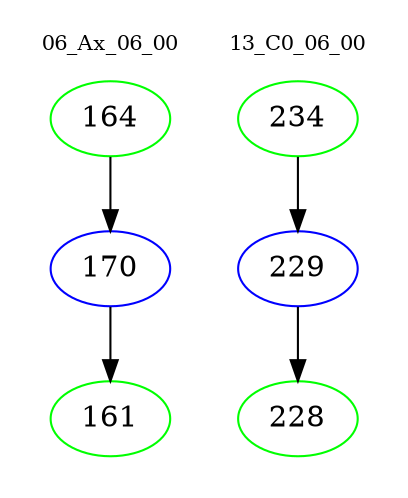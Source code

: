 digraph{
subgraph cluster_0 {
color = white
label = "06_Ax_06_00";
fontsize=10;
T0_164 [label="164", color="green"]
T0_164 -> T0_170 [color="black"]
T0_170 [label="170", color="blue"]
T0_170 -> T0_161 [color="black"]
T0_161 [label="161", color="green"]
}
subgraph cluster_1 {
color = white
label = "13_C0_06_00";
fontsize=10;
T1_234 [label="234", color="green"]
T1_234 -> T1_229 [color="black"]
T1_229 [label="229", color="blue"]
T1_229 -> T1_228 [color="black"]
T1_228 [label="228", color="green"]
}
}
